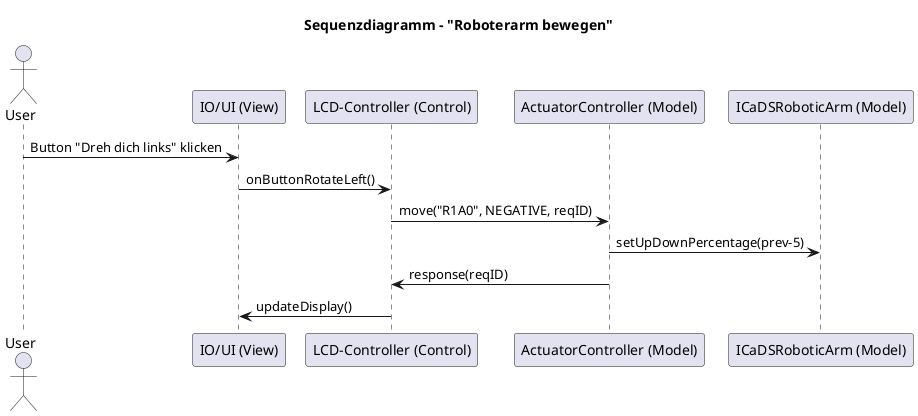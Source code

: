 @startuml
title Sequenzdiagramm – "Roboterarm bewegen"

actor User

participant "IO/UI (View)" as IOUI
participant "LCD-Controller (Control)" as Ctrl
participant "ActuatorController (Model)" as ActCtrl
participant "ICaDSRoboticArm (Model)" as RobArm

' == Benutzerinteraktion ==
User -> IOUI: Button "Dreh dich links" klicken
IOUI-> Ctrl: onButtonRotateLeft()


' == Steuerbefehl ==
Ctrl -> ActCtrl : move("R1A0", NEGATIVE, reqID)
ActCtrl -> RobArm : setUpDownPercentage(prev-5)

'==Feedback==
ActCtrl -> Ctrl:response(reqID)
Ctrl -> IOUI: updateDisplay()
@enduml